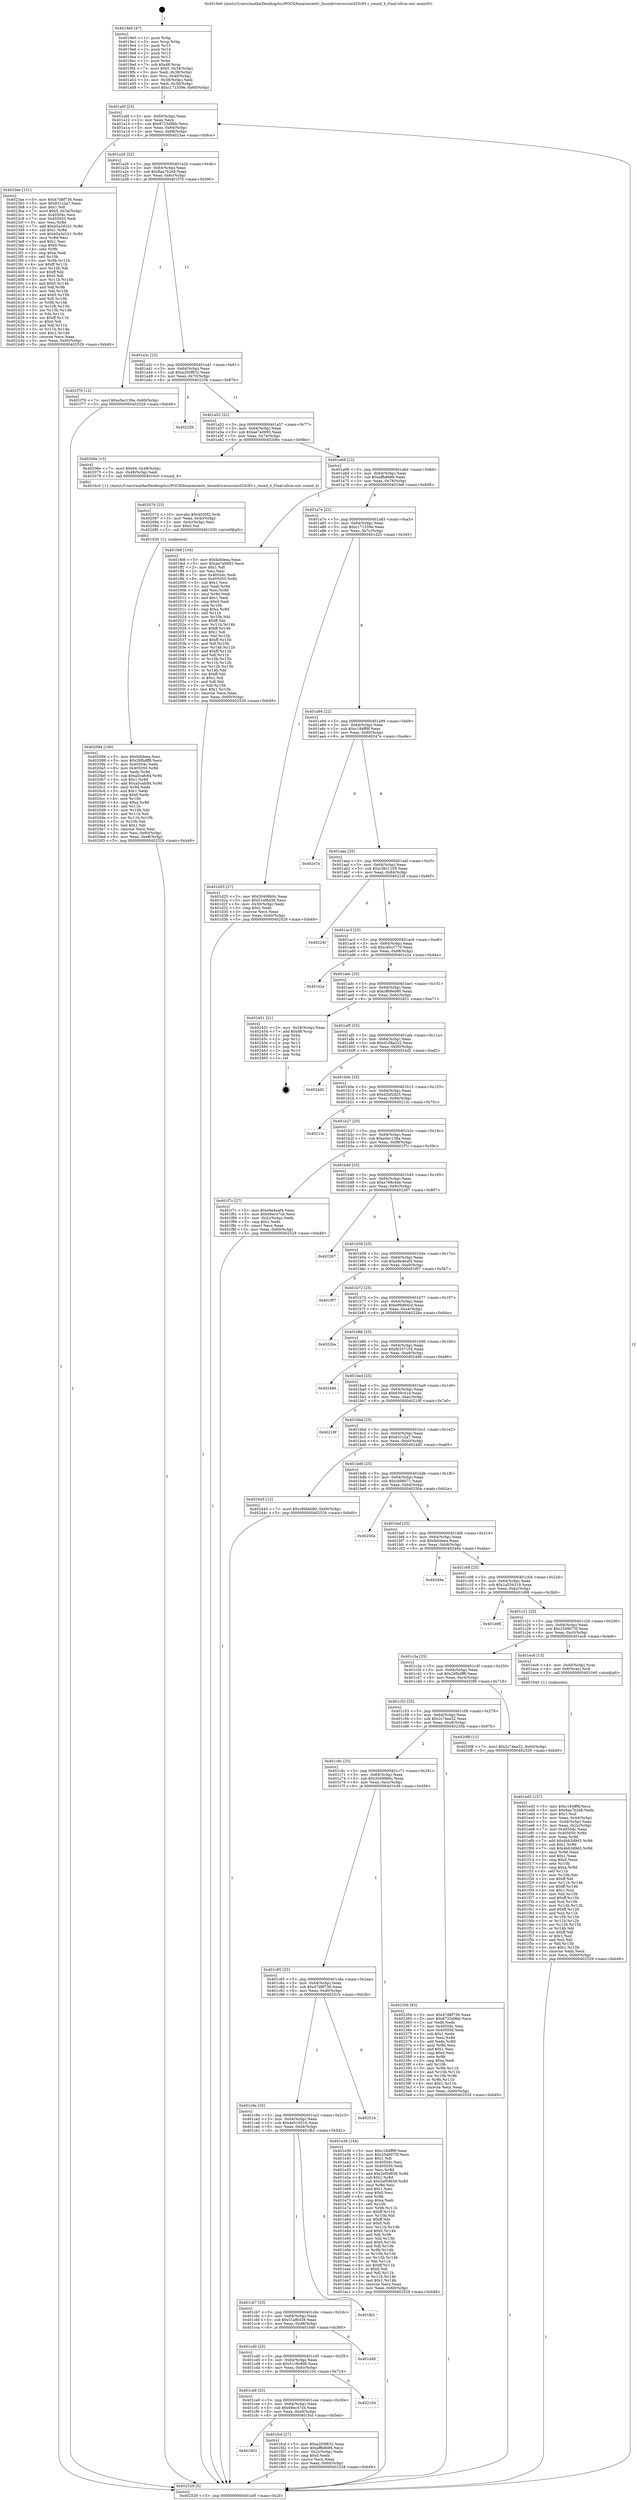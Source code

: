 digraph "0x4019e0" {
  label = "0x4019e0 (/mnt/c/Users/mathe/Desktop/tcc/POCII/binaries/extr_linuxdriversscsiwd33c93.c_round_4_Final-ollvm.out::main(0))"
  labelloc = "t"
  node[shape=record]

  Entry [label="",width=0.3,height=0.3,shape=circle,fillcolor=black,style=filled]
  "0x401a0f" [label="{
     0x401a0f [23]\l
     | [instrs]\l
     &nbsp;&nbsp;0x401a0f \<+3\>: mov -0x60(%rbp),%eax\l
     &nbsp;&nbsp;0x401a12 \<+2\>: mov %eax,%ecx\l
     &nbsp;&nbsp;0x401a14 \<+6\>: sub $0x8723d9bb,%ecx\l
     &nbsp;&nbsp;0x401a1a \<+3\>: mov %eax,-0x64(%rbp)\l
     &nbsp;&nbsp;0x401a1d \<+3\>: mov %ecx,-0x68(%rbp)\l
     &nbsp;&nbsp;0x401a20 \<+6\>: je 00000000004023ae \<main+0x9ce\>\l
  }"]
  "0x4023ae" [label="{
     0x4023ae [151]\l
     | [instrs]\l
     &nbsp;&nbsp;0x4023ae \<+5\>: mov $0x47d8f736,%eax\l
     &nbsp;&nbsp;0x4023b3 \<+5\>: mov $0x831c2a7,%ecx\l
     &nbsp;&nbsp;0x4023b8 \<+2\>: mov $0x1,%dl\l
     &nbsp;&nbsp;0x4023ba \<+7\>: movl $0x0,-0x34(%rbp)\l
     &nbsp;&nbsp;0x4023c1 \<+7\>: mov 0x40504c,%esi\l
     &nbsp;&nbsp;0x4023c8 \<+7\>: mov 0x405050,%edi\l
     &nbsp;&nbsp;0x4023cf \<+3\>: mov %esi,%r8d\l
     &nbsp;&nbsp;0x4023d2 \<+7\>: add $0xb5a3d1b1,%r8d\l
     &nbsp;&nbsp;0x4023d9 \<+4\>: sub $0x1,%r8d\l
     &nbsp;&nbsp;0x4023dd \<+7\>: sub $0xb5a3d1b1,%r8d\l
     &nbsp;&nbsp;0x4023e4 \<+4\>: imul %r8d,%esi\l
     &nbsp;&nbsp;0x4023e8 \<+3\>: and $0x1,%esi\l
     &nbsp;&nbsp;0x4023eb \<+3\>: cmp $0x0,%esi\l
     &nbsp;&nbsp;0x4023ee \<+4\>: sete %r9b\l
     &nbsp;&nbsp;0x4023f2 \<+3\>: cmp $0xa,%edi\l
     &nbsp;&nbsp;0x4023f5 \<+4\>: setl %r10b\l
     &nbsp;&nbsp;0x4023f9 \<+3\>: mov %r9b,%r11b\l
     &nbsp;&nbsp;0x4023fc \<+4\>: xor $0xff,%r11b\l
     &nbsp;&nbsp;0x402400 \<+3\>: mov %r10b,%bl\l
     &nbsp;&nbsp;0x402403 \<+3\>: xor $0xff,%bl\l
     &nbsp;&nbsp;0x402406 \<+3\>: xor $0x0,%dl\l
     &nbsp;&nbsp;0x402409 \<+3\>: mov %r11b,%r14b\l
     &nbsp;&nbsp;0x40240c \<+4\>: and $0x0,%r14b\l
     &nbsp;&nbsp;0x402410 \<+3\>: and %dl,%r9b\l
     &nbsp;&nbsp;0x402413 \<+3\>: mov %bl,%r15b\l
     &nbsp;&nbsp;0x402416 \<+4\>: and $0x0,%r15b\l
     &nbsp;&nbsp;0x40241a \<+3\>: and %dl,%r10b\l
     &nbsp;&nbsp;0x40241d \<+3\>: or %r9b,%r14b\l
     &nbsp;&nbsp;0x402420 \<+3\>: or %r10b,%r15b\l
     &nbsp;&nbsp;0x402423 \<+3\>: xor %r15b,%r14b\l
     &nbsp;&nbsp;0x402426 \<+3\>: or %bl,%r11b\l
     &nbsp;&nbsp;0x402429 \<+4\>: xor $0xff,%r11b\l
     &nbsp;&nbsp;0x40242d \<+3\>: or $0x0,%dl\l
     &nbsp;&nbsp;0x402430 \<+3\>: and %dl,%r11b\l
     &nbsp;&nbsp;0x402433 \<+3\>: or %r11b,%r14b\l
     &nbsp;&nbsp;0x402436 \<+4\>: test $0x1,%r14b\l
     &nbsp;&nbsp;0x40243a \<+3\>: cmovne %ecx,%eax\l
     &nbsp;&nbsp;0x40243d \<+3\>: mov %eax,-0x60(%rbp)\l
     &nbsp;&nbsp;0x402440 \<+5\>: jmp 0000000000402529 \<main+0xb49\>\l
  }"]
  "0x401a26" [label="{
     0x401a26 [22]\l
     | [instrs]\l
     &nbsp;&nbsp;0x401a26 \<+5\>: jmp 0000000000401a2b \<main+0x4b\>\l
     &nbsp;&nbsp;0x401a2b \<+3\>: mov -0x64(%rbp),%eax\l
     &nbsp;&nbsp;0x401a2e \<+5\>: sub $0x8aa7b2e8,%eax\l
     &nbsp;&nbsp;0x401a33 \<+3\>: mov %eax,-0x6c(%rbp)\l
     &nbsp;&nbsp;0x401a36 \<+6\>: je 0000000000401f70 \<main+0x590\>\l
  }"]
  Exit [label="",width=0.3,height=0.3,shape=circle,fillcolor=black,style=filled,peripheries=2]
  "0x401f70" [label="{
     0x401f70 [12]\l
     | [instrs]\l
     &nbsp;&nbsp;0x401f70 \<+7\>: movl $0xe5ec139a,-0x60(%rbp)\l
     &nbsp;&nbsp;0x401f77 \<+5\>: jmp 0000000000402529 \<main+0xb49\>\l
  }"]
  "0x401a3c" [label="{
     0x401a3c [22]\l
     | [instrs]\l
     &nbsp;&nbsp;0x401a3c \<+5\>: jmp 0000000000401a41 \<main+0x61\>\l
     &nbsp;&nbsp;0x401a41 \<+3\>: mov -0x64(%rbp),%eax\l
     &nbsp;&nbsp;0x401a44 \<+5\>: sub $0xa200f832,%eax\l
     &nbsp;&nbsp;0x401a49 \<+3\>: mov %eax,-0x70(%rbp)\l
     &nbsp;&nbsp;0x401a4c \<+6\>: je 000000000040225b \<main+0x87b\>\l
  }"]
  "0x402094" [label="{
     0x402094 [100]\l
     | [instrs]\l
     &nbsp;&nbsp;0x402094 \<+5\>: mov $0xfa0deea,%esi\l
     &nbsp;&nbsp;0x402099 \<+5\>: mov $0x26fbdff8,%ecx\l
     &nbsp;&nbsp;0x40209e \<+7\>: mov 0x40504c,%edx\l
     &nbsp;&nbsp;0x4020a5 \<+8\>: mov 0x405050,%r8d\l
     &nbsp;&nbsp;0x4020ad \<+3\>: mov %edx,%r9d\l
     &nbsp;&nbsp;0x4020b0 \<+7\>: sub $0xa5cafc84,%r9d\l
     &nbsp;&nbsp;0x4020b7 \<+4\>: sub $0x1,%r9d\l
     &nbsp;&nbsp;0x4020bb \<+7\>: add $0xa5cafc84,%r9d\l
     &nbsp;&nbsp;0x4020c2 \<+4\>: imul %r9d,%edx\l
     &nbsp;&nbsp;0x4020c6 \<+3\>: and $0x1,%edx\l
     &nbsp;&nbsp;0x4020c9 \<+3\>: cmp $0x0,%edx\l
     &nbsp;&nbsp;0x4020cc \<+4\>: sete %r10b\l
     &nbsp;&nbsp;0x4020d0 \<+4\>: cmp $0xa,%r8d\l
     &nbsp;&nbsp;0x4020d4 \<+4\>: setl %r11b\l
     &nbsp;&nbsp;0x4020d8 \<+3\>: mov %r10b,%bl\l
     &nbsp;&nbsp;0x4020db \<+3\>: and %r11b,%bl\l
     &nbsp;&nbsp;0x4020de \<+3\>: xor %r11b,%r10b\l
     &nbsp;&nbsp;0x4020e1 \<+3\>: or %r10b,%bl\l
     &nbsp;&nbsp;0x4020e4 \<+3\>: test $0x1,%bl\l
     &nbsp;&nbsp;0x4020e7 \<+3\>: cmovne %ecx,%esi\l
     &nbsp;&nbsp;0x4020ea \<+3\>: mov %esi,-0x60(%rbp)\l
     &nbsp;&nbsp;0x4020ed \<+6\>: mov %eax,-0xe8(%rbp)\l
     &nbsp;&nbsp;0x4020f3 \<+5\>: jmp 0000000000402529 \<main+0xb49\>\l
  }"]
  "0x40225b" [label="{
     0x40225b\l
  }", style=dashed]
  "0x401a52" [label="{
     0x401a52 [22]\l
     | [instrs]\l
     &nbsp;&nbsp;0x401a52 \<+5\>: jmp 0000000000401a57 \<main+0x77\>\l
     &nbsp;&nbsp;0x401a57 \<+3\>: mov -0x64(%rbp),%eax\l
     &nbsp;&nbsp;0x401a5a \<+5\>: sub $0xae7a0993,%eax\l
     &nbsp;&nbsp;0x401a5f \<+3\>: mov %eax,-0x74(%rbp)\l
     &nbsp;&nbsp;0x401a62 \<+6\>: je 000000000040206e \<main+0x68e\>\l
  }"]
  "0x40207d" [label="{
     0x40207d [23]\l
     | [instrs]\l
     &nbsp;&nbsp;0x40207d \<+10\>: movabs $0x4030f2,%rdi\l
     &nbsp;&nbsp;0x402087 \<+3\>: mov %eax,-0x4c(%rbp)\l
     &nbsp;&nbsp;0x40208a \<+3\>: mov -0x4c(%rbp),%esi\l
     &nbsp;&nbsp;0x40208d \<+2\>: mov $0x0,%al\l
     &nbsp;&nbsp;0x40208f \<+5\>: call 0000000000401030 \<printf@plt\>\l
     | [calls]\l
     &nbsp;&nbsp;0x401030 \{1\} (unknown)\l
  }"]
  "0x40206e" [label="{
     0x40206e [15]\l
     | [instrs]\l
     &nbsp;&nbsp;0x40206e \<+7\>: movl $0x64,-0x48(%rbp)\l
     &nbsp;&nbsp;0x402075 \<+3\>: mov -0x48(%rbp),%edi\l
     &nbsp;&nbsp;0x402078 \<+5\>: call 00000000004016c0 \<round_4\>\l
     | [calls]\l
     &nbsp;&nbsp;0x4016c0 \{1\} (/mnt/c/Users/mathe/Desktop/tcc/POCII/binaries/extr_linuxdriversscsiwd33c93.c_round_4_Final-ollvm.out::round_4)\l
  }"]
  "0x401a68" [label="{
     0x401a68 [22]\l
     | [instrs]\l
     &nbsp;&nbsp;0x401a68 \<+5\>: jmp 0000000000401a6d \<main+0x8d\>\l
     &nbsp;&nbsp;0x401a6d \<+3\>: mov -0x64(%rbp),%eax\l
     &nbsp;&nbsp;0x401a70 \<+5\>: sub $0xaffb8686,%eax\l
     &nbsp;&nbsp;0x401a75 \<+3\>: mov %eax,-0x78(%rbp)\l
     &nbsp;&nbsp;0x401a78 \<+6\>: je 0000000000401fe8 \<main+0x608\>\l
  }"]
  "0x401d02" [label="{
     0x401d02\l
  }", style=dashed]
  "0x401fe8" [label="{
     0x401fe8 [134]\l
     | [instrs]\l
     &nbsp;&nbsp;0x401fe8 \<+5\>: mov $0xfa0deea,%eax\l
     &nbsp;&nbsp;0x401fed \<+5\>: mov $0xae7a0993,%ecx\l
     &nbsp;&nbsp;0x401ff2 \<+2\>: mov $0x1,%dl\l
     &nbsp;&nbsp;0x401ff4 \<+2\>: xor %esi,%esi\l
     &nbsp;&nbsp;0x401ff6 \<+7\>: mov 0x40504c,%edi\l
     &nbsp;&nbsp;0x401ffd \<+8\>: mov 0x405050,%r8d\l
     &nbsp;&nbsp;0x402005 \<+3\>: sub $0x1,%esi\l
     &nbsp;&nbsp;0x402008 \<+3\>: mov %edi,%r9d\l
     &nbsp;&nbsp;0x40200b \<+3\>: add %esi,%r9d\l
     &nbsp;&nbsp;0x40200e \<+4\>: imul %r9d,%edi\l
     &nbsp;&nbsp;0x402012 \<+3\>: and $0x1,%edi\l
     &nbsp;&nbsp;0x402015 \<+3\>: cmp $0x0,%edi\l
     &nbsp;&nbsp;0x402018 \<+4\>: sete %r10b\l
     &nbsp;&nbsp;0x40201c \<+4\>: cmp $0xa,%r8d\l
     &nbsp;&nbsp;0x402020 \<+4\>: setl %r11b\l
     &nbsp;&nbsp;0x402024 \<+3\>: mov %r10b,%bl\l
     &nbsp;&nbsp;0x402027 \<+3\>: xor $0xff,%bl\l
     &nbsp;&nbsp;0x40202a \<+3\>: mov %r11b,%r14b\l
     &nbsp;&nbsp;0x40202d \<+4\>: xor $0xff,%r14b\l
     &nbsp;&nbsp;0x402031 \<+3\>: xor $0x1,%dl\l
     &nbsp;&nbsp;0x402034 \<+3\>: mov %bl,%r15b\l
     &nbsp;&nbsp;0x402037 \<+4\>: and $0xff,%r15b\l
     &nbsp;&nbsp;0x40203b \<+3\>: and %dl,%r10b\l
     &nbsp;&nbsp;0x40203e \<+3\>: mov %r14b,%r12b\l
     &nbsp;&nbsp;0x402041 \<+4\>: and $0xff,%r12b\l
     &nbsp;&nbsp;0x402045 \<+3\>: and %dl,%r11b\l
     &nbsp;&nbsp;0x402048 \<+3\>: or %r10b,%r15b\l
     &nbsp;&nbsp;0x40204b \<+3\>: or %r11b,%r12b\l
     &nbsp;&nbsp;0x40204e \<+3\>: xor %r12b,%r15b\l
     &nbsp;&nbsp;0x402051 \<+3\>: or %r14b,%bl\l
     &nbsp;&nbsp;0x402054 \<+3\>: xor $0xff,%bl\l
     &nbsp;&nbsp;0x402057 \<+3\>: or $0x1,%dl\l
     &nbsp;&nbsp;0x40205a \<+2\>: and %dl,%bl\l
     &nbsp;&nbsp;0x40205c \<+3\>: or %bl,%r15b\l
     &nbsp;&nbsp;0x40205f \<+4\>: test $0x1,%r15b\l
     &nbsp;&nbsp;0x402063 \<+3\>: cmovne %ecx,%eax\l
     &nbsp;&nbsp;0x402066 \<+3\>: mov %eax,-0x60(%rbp)\l
     &nbsp;&nbsp;0x402069 \<+5\>: jmp 0000000000402529 \<main+0xb49\>\l
  }"]
  "0x401a7e" [label="{
     0x401a7e [22]\l
     | [instrs]\l
     &nbsp;&nbsp;0x401a7e \<+5\>: jmp 0000000000401a83 \<main+0xa3\>\l
     &nbsp;&nbsp;0x401a83 \<+3\>: mov -0x64(%rbp),%eax\l
     &nbsp;&nbsp;0x401a86 \<+5\>: sub $0xc171559e,%eax\l
     &nbsp;&nbsp;0x401a8b \<+3\>: mov %eax,-0x7c(%rbp)\l
     &nbsp;&nbsp;0x401a8e \<+6\>: je 0000000000401d25 \<main+0x345\>\l
  }"]
  "0x401fcd" [label="{
     0x401fcd [27]\l
     | [instrs]\l
     &nbsp;&nbsp;0x401fcd \<+5\>: mov $0xa200f832,%eax\l
     &nbsp;&nbsp;0x401fd2 \<+5\>: mov $0xaffb8686,%ecx\l
     &nbsp;&nbsp;0x401fd7 \<+3\>: mov -0x2c(%rbp),%edx\l
     &nbsp;&nbsp;0x401fda \<+3\>: cmp $0x0,%edx\l
     &nbsp;&nbsp;0x401fdd \<+3\>: cmove %ecx,%eax\l
     &nbsp;&nbsp;0x401fe0 \<+3\>: mov %eax,-0x60(%rbp)\l
     &nbsp;&nbsp;0x401fe3 \<+5\>: jmp 0000000000402529 \<main+0xb49\>\l
  }"]
  "0x401d25" [label="{
     0x401d25 [27]\l
     | [instrs]\l
     &nbsp;&nbsp;0x401d25 \<+5\>: mov $0x30499b0c,%eax\l
     &nbsp;&nbsp;0x401d2a \<+5\>: mov $0x51af6d38,%ecx\l
     &nbsp;&nbsp;0x401d2f \<+3\>: mov -0x30(%rbp),%edx\l
     &nbsp;&nbsp;0x401d32 \<+3\>: cmp $0x2,%edx\l
     &nbsp;&nbsp;0x401d35 \<+3\>: cmovne %ecx,%eax\l
     &nbsp;&nbsp;0x401d38 \<+3\>: mov %eax,-0x60(%rbp)\l
     &nbsp;&nbsp;0x401d3b \<+5\>: jmp 0000000000402529 \<main+0xb49\>\l
  }"]
  "0x401a94" [label="{
     0x401a94 [22]\l
     | [instrs]\l
     &nbsp;&nbsp;0x401a94 \<+5\>: jmp 0000000000401a99 \<main+0xb9\>\l
     &nbsp;&nbsp;0x401a99 \<+3\>: mov -0x64(%rbp),%eax\l
     &nbsp;&nbsp;0x401a9c \<+5\>: sub $0xc184ff9f,%eax\l
     &nbsp;&nbsp;0x401aa1 \<+3\>: mov %eax,-0x80(%rbp)\l
     &nbsp;&nbsp;0x401aa4 \<+6\>: je 000000000040247e \<main+0xa9e\>\l
  }"]
  "0x402529" [label="{
     0x402529 [5]\l
     | [instrs]\l
     &nbsp;&nbsp;0x402529 \<+5\>: jmp 0000000000401a0f \<main+0x2f\>\l
  }"]
  "0x4019e0" [label="{
     0x4019e0 [47]\l
     | [instrs]\l
     &nbsp;&nbsp;0x4019e0 \<+1\>: push %rbp\l
     &nbsp;&nbsp;0x4019e1 \<+3\>: mov %rsp,%rbp\l
     &nbsp;&nbsp;0x4019e4 \<+2\>: push %r15\l
     &nbsp;&nbsp;0x4019e6 \<+2\>: push %r14\l
     &nbsp;&nbsp;0x4019e8 \<+2\>: push %r13\l
     &nbsp;&nbsp;0x4019ea \<+2\>: push %r12\l
     &nbsp;&nbsp;0x4019ec \<+1\>: push %rbx\l
     &nbsp;&nbsp;0x4019ed \<+7\>: sub $0xd8,%rsp\l
     &nbsp;&nbsp;0x4019f4 \<+7\>: movl $0x0,-0x34(%rbp)\l
     &nbsp;&nbsp;0x4019fb \<+3\>: mov %edi,-0x38(%rbp)\l
     &nbsp;&nbsp;0x4019fe \<+4\>: mov %rsi,-0x40(%rbp)\l
     &nbsp;&nbsp;0x401a02 \<+3\>: mov -0x38(%rbp),%edi\l
     &nbsp;&nbsp;0x401a05 \<+3\>: mov %edi,-0x30(%rbp)\l
     &nbsp;&nbsp;0x401a08 \<+7\>: movl $0xc171559e,-0x60(%rbp)\l
  }"]
  "0x401ce9" [label="{
     0x401ce9 [25]\l
     | [instrs]\l
     &nbsp;&nbsp;0x401ce9 \<+5\>: jmp 0000000000401cee \<main+0x30e\>\l
     &nbsp;&nbsp;0x401cee \<+3\>: mov -0x64(%rbp),%eax\l
     &nbsp;&nbsp;0x401cf1 \<+5\>: sub $0x68ec47cb,%eax\l
     &nbsp;&nbsp;0x401cf6 \<+6\>: mov %eax,-0xe0(%rbp)\l
     &nbsp;&nbsp;0x401cfc \<+6\>: je 0000000000401fcd \<main+0x5ed\>\l
  }"]
  "0x40247e" [label="{
     0x40247e\l
  }", style=dashed]
  "0x401aaa" [label="{
     0x401aaa [25]\l
     | [instrs]\l
     &nbsp;&nbsp;0x401aaa \<+5\>: jmp 0000000000401aaf \<main+0xcf\>\l
     &nbsp;&nbsp;0x401aaf \<+3\>: mov -0x64(%rbp),%eax\l
     &nbsp;&nbsp;0x401ab2 \<+5\>: sub $0xc3bc1109,%eax\l
     &nbsp;&nbsp;0x401ab7 \<+6\>: mov %eax,-0x84(%rbp)\l
     &nbsp;&nbsp;0x401abd \<+6\>: je 000000000040224f \<main+0x86f\>\l
  }"]
  "0x402104" [label="{
     0x402104\l
  }", style=dashed]
  "0x40224f" [label="{
     0x40224f\l
  }", style=dashed]
  "0x401ac3" [label="{
     0x401ac3 [25]\l
     | [instrs]\l
     &nbsp;&nbsp;0x401ac3 \<+5\>: jmp 0000000000401ac8 \<main+0xe8\>\l
     &nbsp;&nbsp;0x401ac8 \<+3\>: mov -0x64(%rbp),%eax\l
     &nbsp;&nbsp;0x401acb \<+5\>: sub $0xc85cc770,%eax\l
     &nbsp;&nbsp;0x401ad0 \<+6\>: mov %eax,-0x88(%rbp)\l
     &nbsp;&nbsp;0x401ad6 \<+6\>: je 0000000000401e2a \<main+0x44a\>\l
  }"]
  "0x401cd0" [label="{
     0x401cd0 [25]\l
     | [instrs]\l
     &nbsp;&nbsp;0x401cd0 \<+5\>: jmp 0000000000401cd5 \<main+0x2f5\>\l
     &nbsp;&nbsp;0x401cd5 \<+3\>: mov -0x64(%rbp),%eax\l
     &nbsp;&nbsp;0x401cd8 \<+5\>: sub $0x51c9c9d6,%eax\l
     &nbsp;&nbsp;0x401cdd \<+6\>: mov %eax,-0xdc(%rbp)\l
     &nbsp;&nbsp;0x401ce3 \<+6\>: je 0000000000402104 \<main+0x724\>\l
  }"]
  "0x401e2a" [label="{
     0x401e2a\l
  }", style=dashed]
  "0x401adc" [label="{
     0x401adc [25]\l
     | [instrs]\l
     &nbsp;&nbsp;0x401adc \<+5\>: jmp 0000000000401ae1 \<main+0x101\>\l
     &nbsp;&nbsp;0x401ae1 \<+3\>: mov -0x64(%rbp),%eax\l
     &nbsp;&nbsp;0x401ae4 \<+5\>: sub $0xc868e080,%eax\l
     &nbsp;&nbsp;0x401ae9 \<+6\>: mov %eax,-0x8c(%rbp)\l
     &nbsp;&nbsp;0x401aef \<+6\>: je 0000000000402451 \<main+0xa71\>\l
  }"]
  "0x401d40" [label="{
     0x401d40\l
  }", style=dashed]
  "0x402451" [label="{
     0x402451 [21]\l
     | [instrs]\l
     &nbsp;&nbsp;0x402451 \<+3\>: mov -0x34(%rbp),%eax\l
     &nbsp;&nbsp;0x402454 \<+7\>: add $0xd8,%rsp\l
     &nbsp;&nbsp;0x40245b \<+1\>: pop %rbx\l
     &nbsp;&nbsp;0x40245c \<+2\>: pop %r12\l
     &nbsp;&nbsp;0x40245e \<+2\>: pop %r13\l
     &nbsp;&nbsp;0x402460 \<+2\>: pop %r14\l
     &nbsp;&nbsp;0x402462 \<+2\>: pop %r15\l
     &nbsp;&nbsp;0x402464 \<+1\>: pop %rbp\l
     &nbsp;&nbsp;0x402465 \<+1\>: ret\l
  }"]
  "0x401af5" [label="{
     0x401af5 [25]\l
     | [instrs]\l
     &nbsp;&nbsp;0x401af5 \<+5\>: jmp 0000000000401afa \<main+0x11a\>\l
     &nbsp;&nbsp;0x401afa \<+3\>: mov -0x64(%rbp),%eax\l
     &nbsp;&nbsp;0x401afd \<+5\>: sub $0xd1d8a322,%eax\l
     &nbsp;&nbsp;0x401b02 \<+6\>: mov %eax,-0x90(%rbp)\l
     &nbsp;&nbsp;0x401b08 \<+6\>: je 00000000004024d2 \<main+0xaf2\>\l
  }"]
  "0x401cb7" [label="{
     0x401cb7 [25]\l
     | [instrs]\l
     &nbsp;&nbsp;0x401cb7 \<+5\>: jmp 0000000000401cbc \<main+0x2dc\>\l
     &nbsp;&nbsp;0x401cbc \<+3\>: mov -0x64(%rbp),%eax\l
     &nbsp;&nbsp;0x401cbf \<+5\>: sub $0x51af6d38,%eax\l
     &nbsp;&nbsp;0x401cc4 \<+6\>: mov %eax,-0xd8(%rbp)\l
     &nbsp;&nbsp;0x401cca \<+6\>: je 0000000000401d40 \<main+0x360\>\l
  }"]
  "0x4024d2" [label="{
     0x4024d2\l
  }", style=dashed]
  "0x401b0e" [label="{
     0x401b0e [25]\l
     | [instrs]\l
     &nbsp;&nbsp;0x401b0e \<+5\>: jmp 0000000000401b13 \<main+0x133\>\l
     &nbsp;&nbsp;0x401b13 \<+3\>: mov -0x64(%rbp),%eax\l
     &nbsp;&nbsp;0x401b16 \<+5\>: sub $0xd2bf2d25,%eax\l
     &nbsp;&nbsp;0x401b1b \<+6\>: mov %eax,-0x94(%rbp)\l
     &nbsp;&nbsp;0x401b21 \<+6\>: je 000000000040213c \<main+0x75c\>\l
  }"]
  "0x401fb2" [label="{
     0x401fb2\l
  }", style=dashed]
  "0x40213c" [label="{
     0x40213c\l
  }", style=dashed]
  "0x401b27" [label="{
     0x401b27 [25]\l
     | [instrs]\l
     &nbsp;&nbsp;0x401b27 \<+5\>: jmp 0000000000401b2c \<main+0x14c\>\l
     &nbsp;&nbsp;0x401b2c \<+3\>: mov -0x64(%rbp),%eax\l
     &nbsp;&nbsp;0x401b2f \<+5\>: sub $0xe5ec139a,%eax\l
     &nbsp;&nbsp;0x401b34 \<+6\>: mov %eax,-0x98(%rbp)\l
     &nbsp;&nbsp;0x401b3a \<+6\>: je 0000000000401f7c \<main+0x59c\>\l
  }"]
  "0x401c9e" [label="{
     0x401c9e [25]\l
     | [instrs]\l
     &nbsp;&nbsp;0x401c9e \<+5\>: jmp 0000000000401ca3 \<main+0x2c3\>\l
     &nbsp;&nbsp;0x401ca3 \<+3\>: mov -0x64(%rbp),%eax\l
     &nbsp;&nbsp;0x401ca6 \<+5\>: sub $0x4e018516,%eax\l
     &nbsp;&nbsp;0x401cab \<+6\>: mov %eax,-0xd4(%rbp)\l
     &nbsp;&nbsp;0x401cb1 \<+6\>: je 0000000000401fb2 \<main+0x5d2\>\l
  }"]
  "0x401f7c" [label="{
     0x401f7c [27]\l
     | [instrs]\l
     &nbsp;&nbsp;0x401f7c \<+5\>: mov $0xe8e4eaf4,%eax\l
     &nbsp;&nbsp;0x401f81 \<+5\>: mov $0x68ec47cb,%ecx\l
     &nbsp;&nbsp;0x401f86 \<+3\>: mov -0x2c(%rbp),%edx\l
     &nbsp;&nbsp;0x401f89 \<+3\>: cmp $0x1,%edx\l
     &nbsp;&nbsp;0x401f8c \<+3\>: cmovl %ecx,%eax\l
     &nbsp;&nbsp;0x401f8f \<+3\>: mov %eax,-0x60(%rbp)\l
     &nbsp;&nbsp;0x401f92 \<+5\>: jmp 0000000000402529 \<main+0xb49\>\l
  }"]
  "0x401b40" [label="{
     0x401b40 [25]\l
     | [instrs]\l
     &nbsp;&nbsp;0x401b40 \<+5\>: jmp 0000000000401b45 \<main+0x165\>\l
     &nbsp;&nbsp;0x401b45 \<+3\>: mov -0x64(%rbp),%eax\l
     &nbsp;&nbsp;0x401b48 \<+5\>: sub $0xe768c4de,%eax\l
     &nbsp;&nbsp;0x401b4d \<+6\>: mov %eax,-0x9c(%rbp)\l
     &nbsp;&nbsp;0x401b53 \<+6\>: je 0000000000402267 \<main+0x887\>\l
  }"]
  "0x40251b" [label="{
     0x40251b\l
  }", style=dashed]
  "0x402267" [label="{
     0x402267\l
  }", style=dashed]
  "0x401b59" [label="{
     0x401b59 [25]\l
     | [instrs]\l
     &nbsp;&nbsp;0x401b59 \<+5\>: jmp 0000000000401b5e \<main+0x17e\>\l
     &nbsp;&nbsp;0x401b5e \<+3\>: mov -0x64(%rbp),%eax\l
     &nbsp;&nbsp;0x401b61 \<+5\>: sub $0xe8e4eaf4,%eax\l
     &nbsp;&nbsp;0x401b66 \<+6\>: mov %eax,-0xa0(%rbp)\l
     &nbsp;&nbsp;0x401b6c \<+6\>: je 0000000000401f97 \<main+0x5b7\>\l
  }"]
  "0x401ed3" [label="{
     0x401ed3 [157]\l
     | [instrs]\l
     &nbsp;&nbsp;0x401ed3 \<+5\>: mov $0xc184ff9f,%ecx\l
     &nbsp;&nbsp;0x401ed8 \<+5\>: mov $0x8aa7b2e8,%edx\l
     &nbsp;&nbsp;0x401edd \<+3\>: mov $0x1,%sil\l
     &nbsp;&nbsp;0x401ee0 \<+3\>: mov %eax,-0x44(%rbp)\l
     &nbsp;&nbsp;0x401ee3 \<+3\>: mov -0x44(%rbp),%eax\l
     &nbsp;&nbsp;0x401ee6 \<+3\>: mov %eax,-0x2c(%rbp)\l
     &nbsp;&nbsp;0x401ee9 \<+7\>: mov 0x40504c,%eax\l
     &nbsp;&nbsp;0x401ef0 \<+8\>: mov 0x405050,%r8d\l
     &nbsp;&nbsp;0x401ef8 \<+3\>: mov %eax,%r9d\l
     &nbsp;&nbsp;0x401efb \<+7\>: add $0x4bb3d9d3,%r9d\l
     &nbsp;&nbsp;0x401f02 \<+4\>: sub $0x1,%r9d\l
     &nbsp;&nbsp;0x401f06 \<+7\>: sub $0x4bb3d9d3,%r9d\l
     &nbsp;&nbsp;0x401f0d \<+4\>: imul %r9d,%eax\l
     &nbsp;&nbsp;0x401f11 \<+3\>: and $0x1,%eax\l
     &nbsp;&nbsp;0x401f14 \<+3\>: cmp $0x0,%eax\l
     &nbsp;&nbsp;0x401f17 \<+4\>: sete %r10b\l
     &nbsp;&nbsp;0x401f1b \<+4\>: cmp $0xa,%r8d\l
     &nbsp;&nbsp;0x401f1f \<+4\>: setl %r11b\l
     &nbsp;&nbsp;0x401f23 \<+3\>: mov %r10b,%bl\l
     &nbsp;&nbsp;0x401f26 \<+3\>: xor $0xff,%bl\l
     &nbsp;&nbsp;0x401f29 \<+3\>: mov %r11b,%r14b\l
     &nbsp;&nbsp;0x401f2c \<+4\>: xor $0xff,%r14b\l
     &nbsp;&nbsp;0x401f30 \<+4\>: xor $0x1,%sil\l
     &nbsp;&nbsp;0x401f34 \<+3\>: mov %bl,%r15b\l
     &nbsp;&nbsp;0x401f37 \<+4\>: and $0xff,%r15b\l
     &nbsp;&nbsp;0x401f3b \<+3\>: and %sil,%r10b\l
     &nbsp;&nbsp;0x401f3e \<+3\>: mov %r14b,%r12b\l
     &nbsp;&nbsp;0x401f41 \<+4\>: and $0xff,%r12b\l
     &nbsp;&nbsp;0x401f45 \<+3\>: and %sil,%r11b\l
     &nbsp;&nbsp;0x401f48 \<+3\>: or %r10b,%r15b\l
     &nbsp;&nbsp;0x401f4b \<+3\>: or %r11b,%r12b\l
     &nbsp;&nbsp;0x401f4e \<+3\>: xor %r12b,%r15b\l
     &nbsp;&nbsp;0x401f51 \<+3\>: or %r14b,%bl\l
     &nbsp;&nbsp;0x401f54 \<+3\>: xor $0xff,%bl\l
     &nbsp;&nbsp;0x401f57 \<+4\>: or $0x1,%sil\l
     &nbsp;&nbsp;0x401f5b \<+3\>: and %sil,%bl\l
     &nbsp;&nbsp;0x401f5e \<+3\>: or %bl,%r15b\l
     &nbsp;&nbsp;0x401f61 \<+4\>: test $0x1,%r15b\l
     &nbsp;&nbsp;0x401f65 \<+3\>: cmovne %edx,%ecx\l
     &nbsp;&nbsp;0x401f68 \<+3\>: mov %ecx,-0x60(%rbp)\l
     &nbsp;&nbsp;0x401f6b \<+5\>: jmp 0000000000402529 \<main+0xb49\>\l
  }"]
  "0x401f97" [label="{
     0x401f97\l
  }", style=dashed]
  "0x401b72" [label="{
     0x401b72 [25]\l
     | [instrs]\l
     &nbsp;&nbsp;0x401b72 \<+5\>: jmp 0000000000401b77 \<main+0x197\>\l
     &nbsp;&nbsp;0x401b77 \<+3\>: mov -0x64(%rbp),%eax\l
     &nbsp;&nbsp;0x401b7a \<+5\>: sub $0xe99d6dcd,%eax\l
     &nbsp;&nbsp;0x401b7f \<+6\>: mov %eax,-0xa4(%rbp)\l
     &nbsp;&nbsp;0x401b85 \<+6\>: je 00000000004022ba \<main+0x8da\>\l
  }"]
  "0x401c85" [label="{
     0x401c85 [25]\l
     | [instrs]\l
     &nbsp;&nbsp;0x401c85 \<+5\>: jmp 0000000000401c8a \<main+0x2aa\>\l
     &nbsp;&nbsp;0x401c8a \<+3\>: mov -0x64(%rbp),%eax\l
     &nbsp;&nbsp;0x401c8d \<+5\>: sub $0x47d8f736,%eax\l
     &nbsp;&nbsp;0x401c92 \<+6\>: mov %eax,-0xd0(%rbp)\l
     &nbsp;&nbsp;0x401c98 \<+6\>: je 000000000040251b \<main+0xb3b\>\l
  }"]
  "0x4022ba" [label="{
     0x4022ba\l
  }", style=dashed]
  "0x401b8b" [label="{
     0x401b8b [25]\l
     | [instrs]\l
     &nbsp;&nbsp;0x401b8b \<+5\>: jmp 0000000000401b90 \<main+0x1b0\>\l
     &nbsp;&nbsp;0x401b90 \<+3\>: mov -0x64(%rbp),%eax\l
     &nbsp;&nbsp;0x401b93 \<+5\>: sub $0xfb337154,%eax\l
     &nbsp;&nbsp;0x401b98 \<+6\>: mov %eax,-0xa8(%rbp)\l
     &nbsp;&nbsp;0x401b9e \<+6\>: je 0000000000402466 \<main+0xa86\>\l
  }"]
  "0x401e36" [label="{
     0x401e36 [144]\l
     | [instrs]\l
     &nbsp;&nbsp;0x401e36 \<+5\>: mov $0xc184ff9f,%eax\l
     &nbsp;&nbsp;0x401e3b \<+5\>: mov $0x2548073f,%ecx\l
     &nbsp;&nbsp;0x401e40 \<+2\>: mov $0x1,%dl\l
     &nbsp;&nbsp;0x401e42 \<+7\>: mov 0x40504c,%esi\l
     &nbsp;&nbsp;0x401e49 \<+7\>: mov 0x405050,%edi\l
     &nbsp;&nbsp;0x401e50 \<+3\>: mov %esi,%r8d\l
     &nbsp;&nbsp;0x401e53 \<+7\>: add $0x2ef5d658,%r8d\l
     &nbsp;&nbsp;0x401e5a \<+4\>: sub $0x1,%r8d\l
     &nbsp;&nbsp;0x401e5e \<+7\>: sub $0x2ef5d658,%r8d\l
     &nbsp;&nbsp;0x401e65 \<+4\>: imul %r8d,%esi\l
     &nbsp;&nbsp;0x401e69 \<+3\>: and $0x1,%esi\l
     &nbsp;&nbsp;0x401e6c \<+3\>: cmp $0x0,%esi\l
     &nbsp;&nbsp;0x401e6f \<+4\>: sete %r9b\l
     &nbsp;&nbsp;0x401e73 \<+3\>: cmp $0xa,%edi\l
     &nbsp;&nbsp;0x401e76 \<+4\>: setl %r10b\l
     &nbsp;&nbsp;0x401e7a \<+3\>: mov %r9b,%r11b\l
     &nbsp;&nbsp;0x401e7d \<+4\>: xor $0xff,%r11b\l
     &nbsp;&nbsp;0x401e81 \<+3\>: mov %r10b,%bl\l
     &nbsp;&nbsp;0x401e84 \<+3\>: xor $0xff,%bl\l
     &nbsp;&nbsp;0x401e87 \<+3\>: xor $0x0,%dl\l
     &nbsp;&nbsp;0x401e8a \<+3\>: mov %r11b,%r14b\l
     &nbsp;&nbsp;0x401e8d \<+4\>: and $0x0,%r14b\l
     &nbsp;&nbsp;0x401e91 \<+3\>: and %dl,%r9b\l
     &nbsp;&nbsp;0x401e94 \<+3\>: mov %bl,%r15b\l
     &nbsp;&nbsp;0x401e97 \<+4\>: and $0x0,%r15b\l
     &nbsp;&nbsp;0x401e9b \<+3\>: and %dl,%r10b\l
     &nbsp;&nbsp;0x401e9e \<+3\>: or %r9b,%r14b\l
     &nbsp;&nbsp;0x401ea1 \<+3\>: or %r10b,%r15b\l
     &nbsp;&nbsp;0x401ea4 \<+3\>: xor %r15b,%r14b\l
     &nbsp;&nbsp;0x401ea7 \<+3\>: or %bl,%r11b\l
     &nbsp;&nbsp;0x401eaa \<+4\>: xor $0xff,%r11b\l
     &nbsp;&nbsp;0x401eae \<+3\>: or $0x0,%dl\l
     &nbsp;&nbsp;0x401eb1 \<+3\>: and %dl,%r11b\l
     &nbsp;&nbsp;0x401eb4 \<+3\>: or %r11b,%r14b\l
     &nbsp;&nbsp;0x401eb7 \<+4\>: test $0x1,%r14b\l
     &nbsp;&nbsp;0x401ebb \<+3\>: cmovne %ecx,%eax\l
     &nbsp;&nbsp;0x401ebe \<+3\>: mov %eax,-0x60(%rbp)\l
     &nbsp;&nbsp;0x401ec1 \<+5\>: jmp 0000000000402529 \<main+0xb49\>\l
  }"]
  "0x402466" [label="{
     0x402466\l
  }", style=dashed]
  "0x401ba4" [label="{
     0x401ba4 [25]\l
     | [instrs]\l
     &nbsp;&nbsp;0x401ba4 \<+5\>: jmp 0000000000401ba9 \<main+0x1c9\>\l
     &nbsp;&nbsp;0x401ba9 \<+3\>: mov -0x64(%rbp),%eax\l
     &nbsp;&nbsp;0x401bac \<+5\>: sub $0x639c41d,%eax\l
     &nbsp;&nbsp;0x401bb1 \<+6\>: mov %eax,-0xac(%rbp)\l
     &nbsp;&nbsp;0x401bb7 \<+6\>: je 000000000040218f \<main+0x7af\>\l
  }"]
  "0x401c6c" [label="{
     0x401c6c [25]\l
     | [instrs]\l
     &nbsp;&nbsp;0x401c6c \<+5\>: jmp 0000000000401c71 \<main+0x291\>\l
     &nbsp;&nbsp;0x401c71 \<+3\>: mov -0x64(%rbp),%eax\l
     &nbsp;&nbsp;0x401c74 \<+5\>: sub $0x30499b0c,%eax\l
     &nbsp;&nbsp;0x401c79 \<+6\>: mov %eax,-0xcc(%rbp)\l
     &nbsp;&nbsp;0x401c7f \<+6\>: je 0000000000401e36 \<main+0x456\>\l
  }"]
  "0x40218f" [label="{
     0x40218f\l
  }", style=dashed]
  "0x401bbd" [label="{
     0x401bbd [25]\l
     | [instrs]\l
     &nbsp;&nbsp;0x401bbd \<+5\>: jmp 0000000000401bc2 \<main+0x1e2\>\l
     &nbsp;&nbsp;0x401bc2 \<+3\>: mov -0x64(%rbp),%eax\l
     &nbsp;&nbsp;0x401bc5 \<+5\>: sub $0x831c2a7,%eax\l
     &nbsp;&nbsp;0x401bca \<+6\>: mov %eax,-0xb0(%rbp)\l
     &nbsp;&nbsp;0x401bd0 \<+6\>: je 0000000000402445 \<main+0xa65\>\l
  }"]
  "0x40235b" [label="{
     0x40235b [83]\l
     | [instrs]\l
     &nbsp;&nbsp;0x40235b \<+5\>: mov $0x47d8f736,%eax\l
     &nbsp;&nbsp;0x402360 \<+5\>: mov $0x8723d9bb,%ecx\l
     &nbsp;&nbsp;0x402365 \<+2\>: xor %edx,%edx\l
     &nbsp;&nbsp;0x402367 \<+7\>: mov 0x40504c,%esi\l
     &nbsp;&nbsp;0x40236e \<+7\>: mov 0x405050,%edi\l
     &nbsp;&nbsp;0x402375 \<+3\>: sub $0x1,%edx\l
     &nbsp;&nbsp;0x402378 \<+3\>: mov %esi,%r8d\l
     &nbsp;&nbsp;0x40237b \<+3\>: add %edx,%r8d\l
     &nbsp;&nbsp;0x40237e \<+4\>: imul %r8d,%esi\l
     &nbsp;&nbsp;0x402382 \<+3\>: and $0x1,%esi\l
     &nbsp;&nbsp;0x402385 \<+3\>: cmp $0x0,%esi\l
     &nbsp;&nbsp;0x402388 \<+4\>: sete %r9b\l
     &nbsp;&nbsp;0x40238c \<+3\>: cmp $0xa,%edi\l
     &nbsp;&nbsp;0x40238f \<+4\>: setl %r10b\l
     &nbsp;&nbsp;0x402393 \<+3\>: mov %r9b,%r11b\l
     &nbsp;&nbsp;0x402396 \<+3\>: and %r10b,%r11b\l
     &nbsp;&nbsp;0x402399 \<+3\>: xor %r10b,%r9b\l
     &nbsp;&nbsp;0x40239c \<+3\>: or %r9b,%r11b\l
     &nbsp;&nbsp;0x40239f \<+4\>: test $0x1,%r11b\l
     &nbsp;&nbsp;0x4023a3 \<+3\>: cmovne %ecx,%eax\l
     &nbsp;&nbsp;0x4023a6 \<+3\>: mov %eax,-0x60(%rbp)\l
     &nbsp;&nbsp;0x4023a9 \<+5\>: jmp 0000000000402529 \<main+0xb49\>\l
  }"]
  "0x402445" [label="{
     0x402445 [12]\l
     | [instrs]\l
     &nbsp;&nbsp;0x402445 \<+7\>: movl $0xc868e080,-0x60(%rbp)\l
     &nbsp;&nbsp;0x40244c \<+5\>: jmp 0000000000402529 \<main+0xb49\>\l
  }"]
  "0x401bd6" [label="{
     0x401bd6 [25]\l
     | [instrs]\l
     &nbsp;&nbsp;0x401bd6 \<+5\>: jmp 0000000000401bdb \<main+0x1fb\>\l
     &nbsp;&nbsp;0x401bdb \<+3\>: mov -0x64(%rbp),%eax\l
     &nbsp;&nbsp;0x401bde \<+5\>: sub $0xcb98071,%eax\l
     &nbsp;&nbsp;0x401be3 \<+6\>: mov %eax,-0xb4(%rbp)\l
     &nbsp;&nbsp;0x401be9 \<+6\>: je 000000000040250a \<main+0xb2a\>\l
  }"]
  "0x401c53" [label="{
     0x401c53 [25]\l
     | [instrs]\l
     &nbsp;&nbsp;0x401c53 \<+5\>: jmp 0000000000401c58 \<main+0x278\>\l
     &nbsp;&nbsp;0x401c58 \<+3\>: mov -0x64(%rbp),%eax\l
     &nbsp;&nbsp;0x401c5b \<+5\>: sub $0x2c74ea32,%eax\l
     &nbsp;&nbsp;0x401c60 \<+6\>: mov %eax,-0xc8(%rbp)\l
     &nbsp;&nbsp;0x401c66 \<+6\>: je 000000000040235b \<main+0x97b\>\l
  }"]
  "0x40250a" [label="{
     0x40250a\l
  }", style=dashed]
  "0x401bef" [label="{
     0x401bef [25]\l
     | [instrs]\l
     &nbsp;&nbsp;0x401bef \<+5\>: jmp 0000000000401bf4 \<main+0x214\>\l
     &nbsp;&nbsp;0x401bf4 \<+3\>: mov -0x64(%rbp),%eax\l
     &nbsp;&nbsp;0x401bf7 \<+5\>: sub $0xfa0deea,%eax\l
     &nbsp;&nbsp;0x401bfc \<+6\>: mov %eax,-0xb8(%rbp)\l
     &nbsp;&nbsp;0x401c02 \<+6\>: je 000000000040249a \<main+0xaba\>\l
  }"]
  "0x4020f8" [label="{
     0x4020f8 [12]\l
     | [instrs]\l
     &nbsp;&nbsp;0x4020f8 \<+7\>: movl $0x2c74ea32,-0x60(%rbp)\l
     &nbsp;&nbsp;0x4020ff \<+5\>: jmp 0000000000402529 \<main+0xb49\>\l
  }"]
  "0x40249a" [label="{
     0x40249a\l
  }", style=dashed]
  "0x401c08" [label="{
     0x401c08 [25]\l
     | [instrs]\l
     &nbsp;&nbsp;0x401c08 \<+5\>: jmp 0000000000401c0d \<main+0x22d\>\l
     &nbsp;&nbsp;0x401c0d \<+3\>: mov -0x64(%rbp),%eax\l
     &nbsp;&nbsp;0x401c10 \<+5\>: sub $0x1a554319,%eax\l
     &nbsp;&nbsp;0x401c15 \<+6\>: mov %eax,-0xbc(%rbp)\l
     &nbsp;&nbsp;0x401c1b \<+6\>: je 0000000000401d98 \<main+0x3b8\>\l
  }"]
  "0x401c3a" [label="{
     0x401c3a [25]\l
     | [instrs]\l
     &nbsp;&nbsp;0x401c3a \<+5\>: jmp 0000000000401c3f \<main+0x25f\>\l
     &nbsp;&nbsp;0x401c3f \<+3\>: mov -0x64(%rbp),%eax\l
     &nbsp;&nbsp;0x401c42 \<+5\>: sub $0x26fbdff8,%eax\l
     &nbsp;&nbsp;0x401c47 \<+6\>: mov %eax,-0xc4(%rbp)\l
     &nbsp;&nbsp;0x401c4d \<+6\>: je 00000000004020f8 \<main+0x718\>\l
  }"]
  "0x401d98" [label="{
     0x401d98\l
  }", style=dashed]
  "0x401c21" [label="{
     0x401c21 [25]\l
     | [instrs]\l
     &nbsp;&nbsp;0x401c21 \<+5\>: jmp 0000000000401c26 \<main+0x246\>\l
     &nbsp;&nbsp;0x401c26 \<+3\>: mov -0x64(%rbp),%eax\l
     &nbsp;&nbsp;0x401c29 \<+5\>: sub $0x2548073f,%eax\l
     &nbsp;&nbsp;0x401c2e \<+6\>: mov %eax,-0xc0(%rbp)\l
     &nbsp;&nbsp;0x401c34 \<+6\>: je 0000000000401ec6 \<main+0x4e6\>\l
  }"]
  "0x401ec6" [label="{
     0x401ec6 [13]\l
     | [instrs]\l
     &nbsp;&nbsp;0x401ec6 \<+4\>: mov -0x40(%rbp),%rax\l
     &nbsp;&nbsp;0x401eca \<+4\>: mov 0x8(%rax),%rdi\l
     &nbsp;&nbsp;0x401ece \<+5\>: call 0000000000401040 \<atoi@plt\>\l
     | [calls]\l
     &nbsp;&nbsp;0x401040 \{1\} (unknown)\l
  }"]
  Entry -> "0x4019e0" [label=" 1"]
  "0x401a0f" -> "0x4023ae" [label=" 1"]
  "0x401a0f" -> "0x401a26" [label=" 12"]
  "0x402451" -> Exit [label=" 1"]
  "0x401a26" -> "0x401f70" [label=" 1"]
  "0x401a26" -> "0x401a3c" [label=" 11"]
  "0x402445" -> "0x402529" [label=" 1"]
  "0x401a3c" -> "0x40225b" [label=" 0"]
  "0x401a3c" -> "0x401a52" [label=" 11"]
  "0x4023ae" -> "0x402529" [label=" 1"]
  "0x401a52" -> "0x40206e" [label=" 1"]
  "0x401a52" -> "0x401a68" [label=" 10"]
  "0x40235b" -> "0x402529" [label=" 1"]
  "0x401a68" -> "0x401fe8" [label=" 1"]
  "0x401a68" -> "0x401a7e" [label=" 9"]
  "0x4020f8" -> "0x402529" [label=" 1"]
  "0x401a7e" -> "0x401d25" [label=" 1"]
  "0x401a7e" -> "0x401a94" [label=" 8"]
  "0x401d25" -> "0x402529" [label=" 1"]
  "0x4019e0" -> "0x401a0f" [label=" 1"]
  "0x402529" -> "0x401a0f" [label=" 12"]
  "0x402094" -> "0x402529" [label=" 1"]
  "0x401a94" -> "0x40247e" [label=" 0"]
  "0x401a94" -> "0x401aaa" [label=" 8"]
  "0x40206e" -> "0x40207d" [label=" 1"]
  "0x401aaa" -> "0x40224f" [label=" 0"]
  "0x401aaa" -> "0x401ac3" [label=" 8"]
  "0x401fe8" -> "0x402529" [label=" 1"]
  "0x401ac3" -> "0x401e2a" [label=" 0"]
  "0x401ac3" -> "0x401adc" [label=" 8"]
  "0x401ce9" -> "0x401d02" [label=" 0"]
  "0x401adc" -> "0x402451" [label=" 1"]
  "0x401adc" -> "0x401af5" [label=" 7"]
  "0x401ce9" -> "0x401fcd" [label=" 1"]
  "0x401af5" -> "0x4024d2" [label=" 0"]
  "0x401af5" -> "0x401b0e" [label=" 7"]
  "0x401cd0" -> "0x401ce9" [label=" 1"]
  "0x401b0e" -> "0x40213c" [label=" 0"]
  "0x401b0e" -> "0x401b27" [label=" 7"]
  "0x401cd0" -> "0x402104" [label=" 0"]
  "0x401b27" -> "0x401f7c" [label=" 1"]
  "0x401b27" -> "0x401b40" [label=" 6"]
  "0x401cb7" -> "0x401cd0" [label=" 1"]
  "0x401b40" -> "0x402267" [label=" 0"]
  "0x401b40" -> "0x401b59" [label=" 6"]
  "0x401cb7" -> "0x401d40" [label=" 0"]
  "0x401b59" -> "0x401f97" [label=" 0"]
  "0x401b59" -> "0x401b72" [label=" 6"]
  "0x401c9e" -> "0x401cb7" [label=" 1"]
  "0x401b72" -> "0x4022ba" [label=" 0"]
  "0x401b72" -> "0x401b8b" [label=" 6"]
  "0x401c9e" -> "0x401fb2" [label=" 0"]
  "0x401b8b" -> "0x402466" [label=" 0"]
  "0x401b8b" -> "0x401ba4" [label=" 6"]
  "0x401fcd" -> "0x402529" [label=" 1"]
  "0x401ba4" -> "0x40218f" [label=" 0"]
  "0x401ba4" -> "0x401bbd" [label=" 6"]
  "0x401c85" -> "0x40251b" [label=" 0"]
  "0x401bbd" -> "0x402445" [label=" 1"]
  "0x401bbd" -> "0x401bd6" [label=" 5"]
  "0x40207d" -> "0x402094" [label=" 1"]
  "0x401bd6" -> "0x40250a" [label=" 0"]
  "0x401bd6" -> "0x401bef" [label=" 5"]
  "0x401f70" -> "0x402529" [label=" 1"]
  "0x401bef" -> "0x40249a" [label=" 0"]
  "0x401bef" -> "0x401c08" [label=" 5"]
  "0x401ed3" -> "0x402529" [label=" 1"]
  "0x401c08" -> "0x401d98" [label=" 0"]
  "0x401c08" -> "0x401c21" [label=" 5"]
  "0x401e36" -> "0x402529" [label=" 1"]
  "0x401c21" -> "0x401ec6" [label=" 1"]
  "0x401c21" -> "0x401c3a" [label=" 4"]
  "0x401ec6" -> "0x401ed3" [label=" 1"]
  "0x401c3a" -> "0x4020f8" [label=" 1"]
  "0x401c3a" -> "0x401c53" [label=" 3"]
  "0x401f7c" -> "0x402529" [label=" 1"]
  "0x401c53" -> "0x40235b" [label=" 1"]
  "0x401c53" -> "0x401c6c" [label=" 2"]
  "0x401c85" -> "0x401c9e" [label=" 1"]
  "0x401c6c" -> "0x401e36" [label=" 1"]
  "0x401c6c" -> "0x401c85" [label=" 1"]
}
